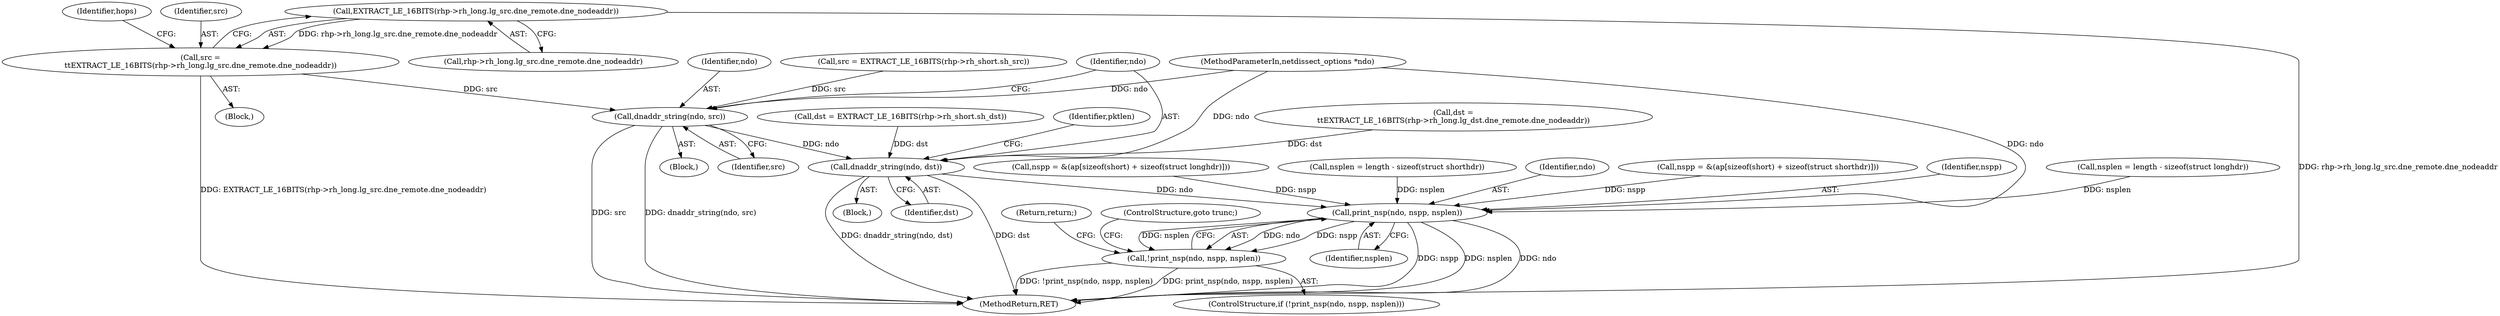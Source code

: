 digraph "0_tcpdump_c6e0531b5def26ecf912e8de6ade86cbdaed3751@pointer" {
"1000328" [label="(Call,EXTRACT_LE_16BITS(rhp->rh_long.lg_src.dne_remote.dne_nodeaddr))"];
"1000326" [label="(Call,src =\n\t\tEXTRACT_LE_16BITS(rhp->rh_long.lg_src.dne_remote.dne_nodeaddr))"];
"1000432" [label="(Call,dnaddr_string(ndo, src))"];
"1000436" [label="(Call,dnaddr_string(ndo, dst))"];
"1000477" [label="(Call,print_nsp(ndo, nspp, nsplen))"];
"1000476" [label="(Call,!print_nsp(ndo, nspp, nsplen))"];
"1000434" [label="(Identifier,src)"];
"1000295" [label="(Block,)"];
"1000339" [label="(Identifier,hops)"];
"1000431" [label="(Block,)"];
"1000435" [label="(Block,)"];
"1000346" [label="(Call,nspp = &(ap[sizeof(short) + sizeof(struct longhdr)]))"];
"1000477" [label="(Call,print_nsp(ndo, nspp, nsplen))"];
"1000437" [label="(Identifier,ndo)"];
"1000491" [label="(MethodReturn,RET)"];
"1000433" [label="(Identifier,ndo)"];
"1000327" [label="(Identifier,src)"];
"1000406" [label="(Call,nsplen = length - sizeof(struct shorthdr))"];
"1000436" [label="(Call,dnaddr_string(ndo, dst))"];
"1000326" [label="(Call,src =\n\t\tEXTRACT_LE_16BITS(rhp->rh_long.lg_src.dne_remote.dne_nodeaddr))"];
"1000478" [label="(Identifier,ndo)"];
"1000314" [label="(Call,dst =\n\t\tEXTRACT_LE_16BITS(rhp->rh_long.lg_dst.dne_remote.dne_nodeaddr))"];
"1000329" [label="(Call,rhp->rh_long.lg_src.dne_remote.dne_nodeaddr)"];
"1000438" [label="(Identifier,dst)"];
"1000476" [label="(Call,!print_nsp(ndo, nspp, nsplen))"];
"1000482" [label="(Return,return;)"];
"1000432" [label="(Call,dnaddr_string(ndo, src))"];
"1000396" [label="(Call,nspp = &(ap[sizeof(short) + sizeof(struct shorthdr)]))"];
"1000103" [label="(MethodParameterIn,netdissect_options *ndo)"];
"1000328" [label="(Call,EXTRACT_LE_16BITS(rhp->rh_long.lg_src.dne_remote.dne_nodeaddr))"];
"1000475" [label="(ControlStructure,if (!print_nsp(ndo, nspp, nsplen)))"];
"1000376" [label="(Call,src = EXTRACT_LE_16BITS(rhp->rh_short.sh_src))"];
"1000368" [label="(Call,dst = EXTRACT_LE_16BITS(rhp->rh_short.sh_dst))"];
"1000479" [label="(Identifier,nspp)"];
"1000439" [label="(Identifier,pktlen)"];
"1000481" [label="(ControlStructure,goto trunc;)"];
"1000480" [label="(Identifier,nsplen)"];
"1000356" [label="(Call,nsplen = length - sizeof(struct longhdr))"];
"1000328" -> "1000326"  [label="AST: "];
"1000328" -> "1000329"  [label="CFG: "];
"1000329" -> "1000328"  [label="AST: "];
"1000326" -> "1000328"  [label="CFG: "];
"1000328" -> "1000491"  [label="DDG: rhp->rh_long.lg_src.dne_remote.dne_nodeaddr"];
"1000328" -> "1000326"  [label="DDG: rhp->rh_long.lg_src.dne_remote.dne_nodeaddr"];
"1000326" -> "1000295"  [label="AST: "];
"1000327" -> "1000326"  [label="AST: "];
"1000339" -> "1000326"  [label="CFG: "];
"1000326" -> "1000491"  [label="DDG: EXTRACT_LE_16BITS(rhp->rh_long.lg_src.dne_remote.dne_nodeaddr)"];
"1000326" -> "1000432"  [label="DDG: src"];
"1000432" -> "1000431"  [label="AST: "];
"1000432" -> "1000434"  [label="CFG: "];
"1000433" -> "1000432"  [label="AST: "];
"1000434" -> "1000432"  [label="AST: "];
"1000437" -> "1000432"  [label="CFG: "];
"1000432" -> "1000491"  [label="DDG: src"];
"1000432" -> "1000491"  [label="DDG: dnaddr_string(ndo, src)"];
"1000103" -> "1000432"  [label="DDG: ndo"];
"1000376" -> "1000432"  [label="DDG: src"];
"1000432" -> "1000436"  [label="DDG: ndo"];
"1000436" -> "1000435"  [label="AST: "];
"1000436" -> "1000438"  [label="CFG: "];
"1000437" -> "1000436"  [label="AST: "];
"1000438" -> "1000436"  [label="AST: "];
"1000439" -> "1000436"  [label="CFG: "];
"1000436" -> "1000491"  [label="DDG: dnaddr_string(ndo, dst)"];
"1000436" -> "1000491"  [label="DDG: dst"];
"1000103" -> "1000436"  [label="DDG: ndo"];
"1000368" -> "1000436"  [label="DDG: dst"];
"1000314" -> "1000436"  [label="DDG: dst"];
"1000436" -> "1000477"  [label="DDG: ndo"];
"1000477" -> "1000476"  [label="AST: "];
"1000477" -> "1000480"  [label="CFG: "];
"1000478" -> "1000477"  [label="AST: "];
"1000479" -> "1000477"  [label="AST: "];
"1000480" -> "1000477"  [label="AST: "];
"1000476" -> "1000477"  [label="CFG: "];
"1000477" -> "1000491"  [label="DDG: nspp"];
"1000477" -> "1000491"  [label="DDG: nsplen"];
"1000477" -> "1000491"  [label="DDG: ndo"];
"1000477" -> "1000476"  [label="DDG: ndo"];
"1000477" -> "1000476"  [label="DDG: nspp"];
"1000477" -> "1000476"  [label="DDG: nsplen"];
"1000103" -> "1000477"  [label="DDG: ndo"];
"1000396" -> "1000477"  [label="DDG: nspp"];
"1000346" -> "1000477"  [label="DDG: nspp"];
"1000356" -> "1000477"  [label="DDG: nsplen"];
"1000406" -> "1000477"  [label="DDG: nsplen"];
"1000476" -> "1000475"  [label="AST: "];
"1000481" -> "1000476"  [label="CFG: "];
"1000482" -> "1000476"  [label="CFG: "];
"1000476" -> "1000491"  [label="DDG: !print_nsp(ndo, nspp, nsplen)"];
"1000476" -> "1000491"  [label="DDG: print_nsp(ndo, nspp, nsplen)"];
}
